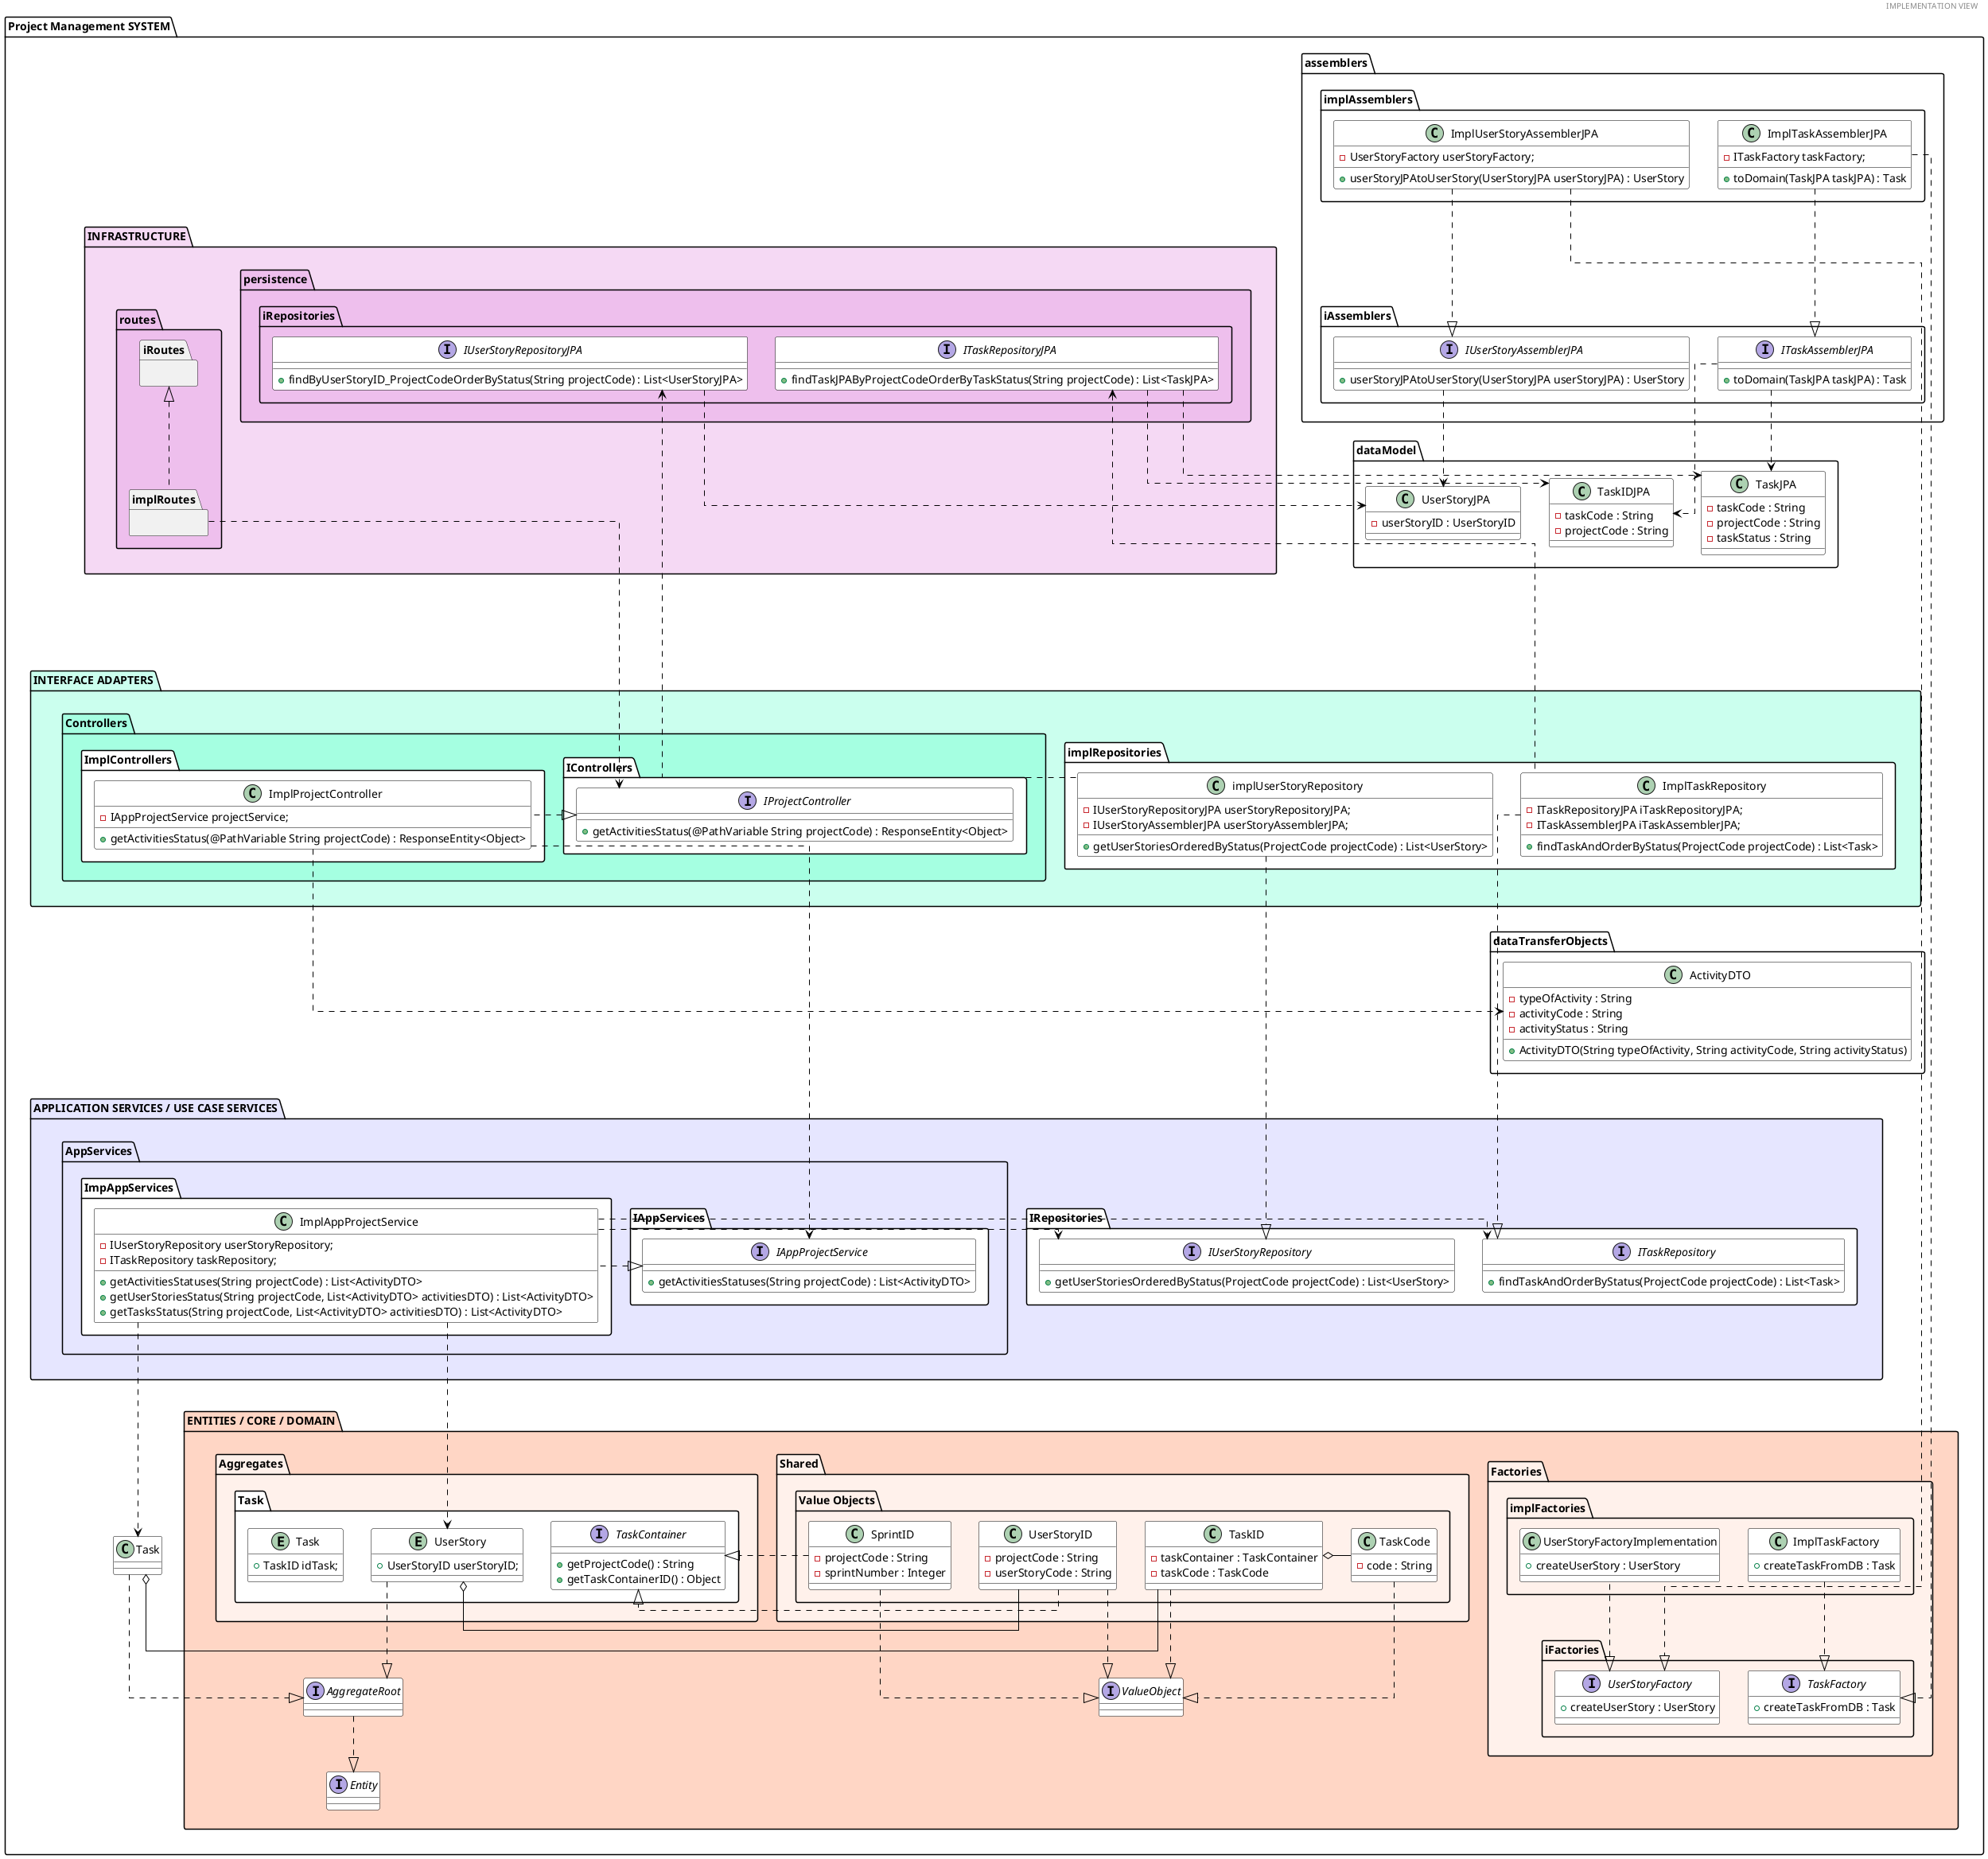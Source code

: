 @startuml
'https://plantuml.com/class-diagram

header IMPLEMENTATION VIEW

top to bottom direction
skinparam linetype ortho

skinparam class {
BackgroundColor #white
ArrowColor #black
BorderColor #black

}

folder "Project Management SYSTEM" {


    folder assemblers {
            package iAssemblers{
                interface ITaskAssemblerJPA{
                + toDomain(TaskJPA taskJPA) : Task
                }
                interface IUserStoryAssemblerJPA {
                + userStoryJPAtoUserStory(UserStoryJPA userStoryJPA) : UserStory
                }
            }

            package implAssemblers{
                class ImplUserStoryAssemblerJPA{
                - UserStoryFactory userStoryFactory;
                + userStoryJPAtoUserStory(UserStoryJPA userStoryJPA) : UserStory
                }
                class ImplTaskAssemblerJPA{
                - ITaskFactory taskFactory;
                + toDomain(TaskJPA taskJPA) : Task
                }
            }
        }


 folder dataTransferObjects #white{
    class ActivityDTO {
        - typeOfActivity : String
        - activityCode : String
        - activityStatus : String
        + ActivityDTO(String typeOfActivity, String activityCode, String activityStatus)
        }
    }

folder dataModel #white {

    class TaskJPA {
    - taskCode : String
    - projectCode : String
    - taskStatus : String
   }

   class TaskIDJPA {
     - taskCode : String
     - projectCode : String
   }

   class UserStoryJPA {
    - userStoryID : UserStoryID
   }

}
    folder "INFRASTRUCTURE" %lighten("orchid", 40){

        package persistence %lighten("orchid", 30){
            package iRepositories  {
                interface IUserStoryRepositoryJPA{
                 + findByUserStoryID_ProjectCodeOrderByStatus(String projectCode) : List<UserStoryJPA>
                 }
                 interface ITaskRepositoryJPA{
                 + findTaskJPAByProjectCodeOrderByTaskStatus(String projectCode) : List<TaskJPA>
                 }
            }
    }

        package routes %lighten("orchid", 30) {
            package iRoutes{}
            package implRoutes{}
        }
    }

    folder "INTERFACE ADAPTERS" %lighten("aquamarine", 20){

        package "Controllers" %lighten("aquamarine", 10){
            package "IControllers" #white {
                interface  IProjectController {
                + getActivitiesStatus(@PathVariable String projectCode) : ResponseEntity<Object>
                }
            }
            package "ImplControllers" #white{
                class ImplProjectController {
                - IAppProjectService projectService;
                + getActivitiesStatus(@PathVariable String projectCode) : ResponseEntity<Object>
                }
            }
            }
            package implRepositories #white {
                class ImplTaskRepository{
                - ITaskRepositoryJPA iTaskRepositoryJPA;
                - ITaskAssemblerJPA iTaskAssemblerJPA;
                + findTaskAndOrderByStatus(ProjectCode projectCode) : List<Task>
                }
                class implUserStoryRepository {
                - IUserStoryRepositoryJPA userStoryRepositoryJPA;
                - IUserStoryAssemblerJPA userStoryAssemblerJPA;
                + getUserStoriesOrderedByStatus(ProjectCode projectCode) : List<UserStory>
                }
            }

        }


    folder "APPLICATION SERVICES / USE CASE SERVICES" %lighten("blue", 90){

        package "AppServices"{
            package "IAppServices" #white {
                interface IAppProjectService {
                + getActivitiesStatuses(String projectCode) : List<ActivityDTO>
                }
            }
            package "ImpAppServices" #white{
                class ImplAppProjectService{
                - IUserStoryRepository userStoryRepository;
                - ITaskRepository taskRepository;
                + getActivitiesStatuses(String projectCode) : List<ActivityDTO>
                + getUserStoriesStatus(String projectCode, List<ActivityDTO> activitiesDTO) : List<ActivityDTO>
                + getTasksStatus(String projectCode, List<ActivityDTO> activitiesDTO) : List<ActivityDTO>
                }
            }
        }

        package "IRepositories" #white{
            interface IUserStoryRepository{
            + getUserStoriesOrderedByStatus(ProjectCode projectCode) : List<UserStory>
            }
            interface ITaskRepository {
            + findTaskAndOrderByStatus(ProjectCode projectCode) : List<Task>
            }
        }

    }

    folder "ENTITIES / CORE / DOMAIN" %lighten("lightsalmon", 20){

        package "Aggregates" %lighten("lightsalmon", 30) {
            package Task #white {
                entity Task{
                + TaskID idTask;
                }
                interface TaskContainer {
                +  getProjectCode() : String
                +  getTaskContainerID() : Object
                }
            entity UserStory {
             + UserStoryID userStoryID;
            }
            }
        }

        interface Entity #white
        interface AggregateRoot #white

        package "Factories" %lighten("lightsalmon", 30){
           package "iFactories" %lighten("lightsalmon", 30){
                interface UserStoryFactory {
                + createUserStory : UserStory
                }
                interface TaskFactory {
                + createTaskFromDB : Task
                }
           }

           package "implFactories" %lighten("lightsalmon", 30){
                class ImplTaskFactory{
                + createTaskFromDB : Task
                }
                class UserStoryFactoryImplementation{
                 + createUserStory : UserStory
                }
            }
        }


        package "Shared" %lighten("lightsalmon", 30){
            package "Value Objects" %lighten("lightsalmon", 30){
                 class TaskID #white{
                    - taskContainer : TaskContainer
                    - taskCode : TaskCode
                 }
                 class TaskCode #white{
                    - code : String
                }

                 class UserStoryID #white{
                    - projectCode : String
                    - userStoryCode : String
                 }

                 class SprintID #white{
                    - projectCode : String
                    - sprintNumber : Integer
                 }
            }
        }
        interface ValueObject #white
    }

' //----INFRAESTRUCTURE----

' ROUTE - CONTROLLER
"INFRASTRUCTURE" --[hidden]-> "INTERFACE ADAPTERS"
"INTERFACE ADAPTERS" --[hidden]-> "APPLICATION SERVICES / USE CASE SERVICES"
"APPLICATION SERVICES / USE CASE SERVICES" --[hidden]> "ENTITIES / CORE / DOMAIN"

iRoutes <|.. implRoutes

implRoutes .> IProjectController

' ASSEMBLER  - FACTORY

ImplTaskAssemblerJPA .|> ITaskAssemblerJPA

ImplUserStoryAssemblerJPA ..|> IUserStoryAssemblerJPA

ImplTaskAssemblerJPA ..|> TaskFactory

ImplUserStoryAssemblerJPA .......|> UserStoryFactory

' DATA MODEL - ASSEMBLER '

ITaskRepositoryJPA ..> TaskJPA
ITaskRepositoryJPA ..> TaskIDJPA
IUserStoryRepositoryJPA ..> UserStoryJPA

ITaskAssemblerJPA ..> TaskJPA
ITaskAssemblerJPA ..> TaskIDJPA
IUserStoryAssemblerJPA ..> UserStoryJPA

' REPOSITORY_JPA - REPOSITORY

IUserStoryRepositoryJPA <..... implUserStoryRepository

ITaskRepositoryJPA <.. ImplTaskRepository


' //----INTERFACE_ADAPTERS----

' CONTROLLER - DTO

IProjectController <|. ImplProjectController

ImplProjectController ..> ActivityDTO

ImplProjectController ..> IAppProjectService

' //----APPLICATION SERVICES----

' SERVICE - REPOSITORY

IAppProjectService <|. ImplAppProjectService

ImplAppProjectService .> IUserStoryRepository

ImplAppProjectService .> ITaskRepository

ImplAppProjectService .> Task

ImplAppProjectService .> UserStory

implUserStoryRepository ..|> IUserStoryRepository

ImplTaskRepository ..|> ITaskRepository

' //----ENTITIES/CORE/DOMAIN----

' FACTORIES

UserStoryFactoryImplementation .left.|> UserStoryFactory

ImplTaskFactory ..|> TaskFactory

' VALUE OBJECTS

TaskID ..|> ValueObject

UserStoryID ..|> ValueObject

Task o- TaskID

UserStory o- UserStoryID

TaskID o- TaskCode

TaskCode .|> ValueObject

SprintID ..|> ValueObject

SprintID ..|> TaskContainer

UserStoryID .|> TaskContainer

' AGREGGATE ROOT

Task ..|> AggregateRoot

UserStory ..|> AggregateRoot

AggregateRoot ..|> Entity
@enduml

